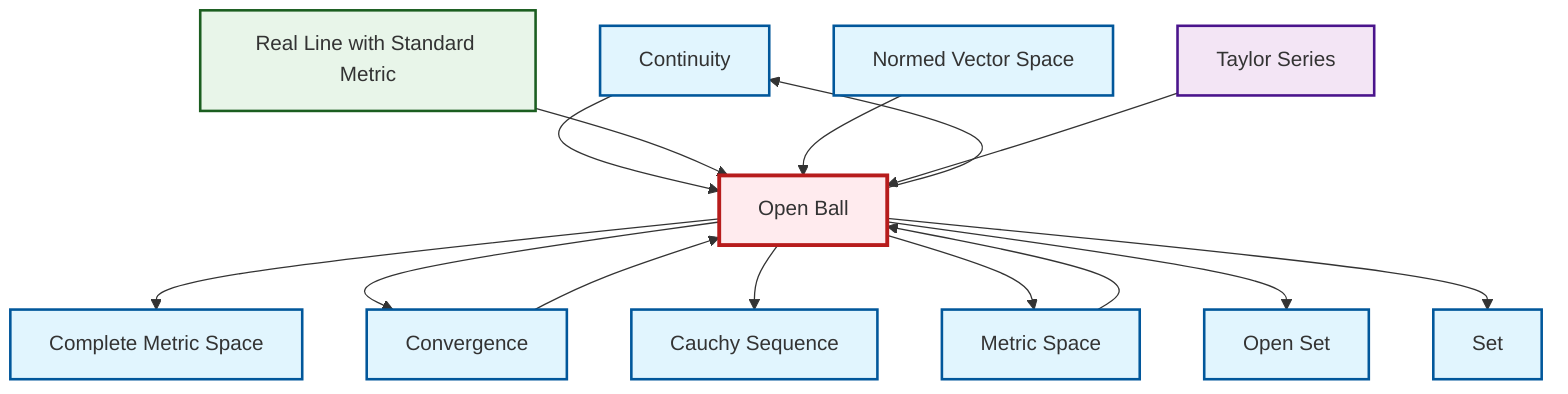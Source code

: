graph TD
    classDef definition fill:#e1f5fe,stroke:#01579b,stroke-width:2px
    classDef theorem fill:#f3e5f5,stroke:#4a148c,stroke-width:2px
    classDef axiom fill:#fff3e0,stroke:#e65100,stroke-width:2px
    classDef example fill:#e8f5e9,stroke:#1b5e20,stroke-width:2px
    classDef current fill:#ffebee,stroke:#b71c1c,stroke-width:3px
    def-continuity["Continuity"]:::definition
    def-convergence["Convergence"]:::definition
    def-open-ball["Open Ball"]:::definition
    def-complete-metric-space["Complete Metric Space"]:::definition
    def-metric-space["Metric Space"]:::definition
    def-open-set["Open Set"]:::definition
    def-set["Set"]:::definition
    def-cauchy-sequence["Cauchy Sequence"]:::definition
    thm-taylor-series["Taylor Series"]:::theorem
    ex-real-line-metric["Real Line with Standard Metric"]:::example
    def-normed-vector-space["Normed Vector Space"]:::definition
    def-continuity --> def-open-ball
    def-open-ball --> def-complete-metric-space
    def-open-ball --> def-convergence
    ex-real-line-metric --> def-open-ball
    def-open-ball --> def-cauchy-sequence
    def-open-ball --> def-metric-space
    def-open-ball --> def-open-set
    def-open-ball --> def-set
    def-convergence --> def-open-ball
    def-normed-vector-space --> def-open-ball
    def-metric-space --> def-open-ball
    def-open-ball --> def-continuity
    thm-taylor-series --> def-open-ball
    class def-open-ball current